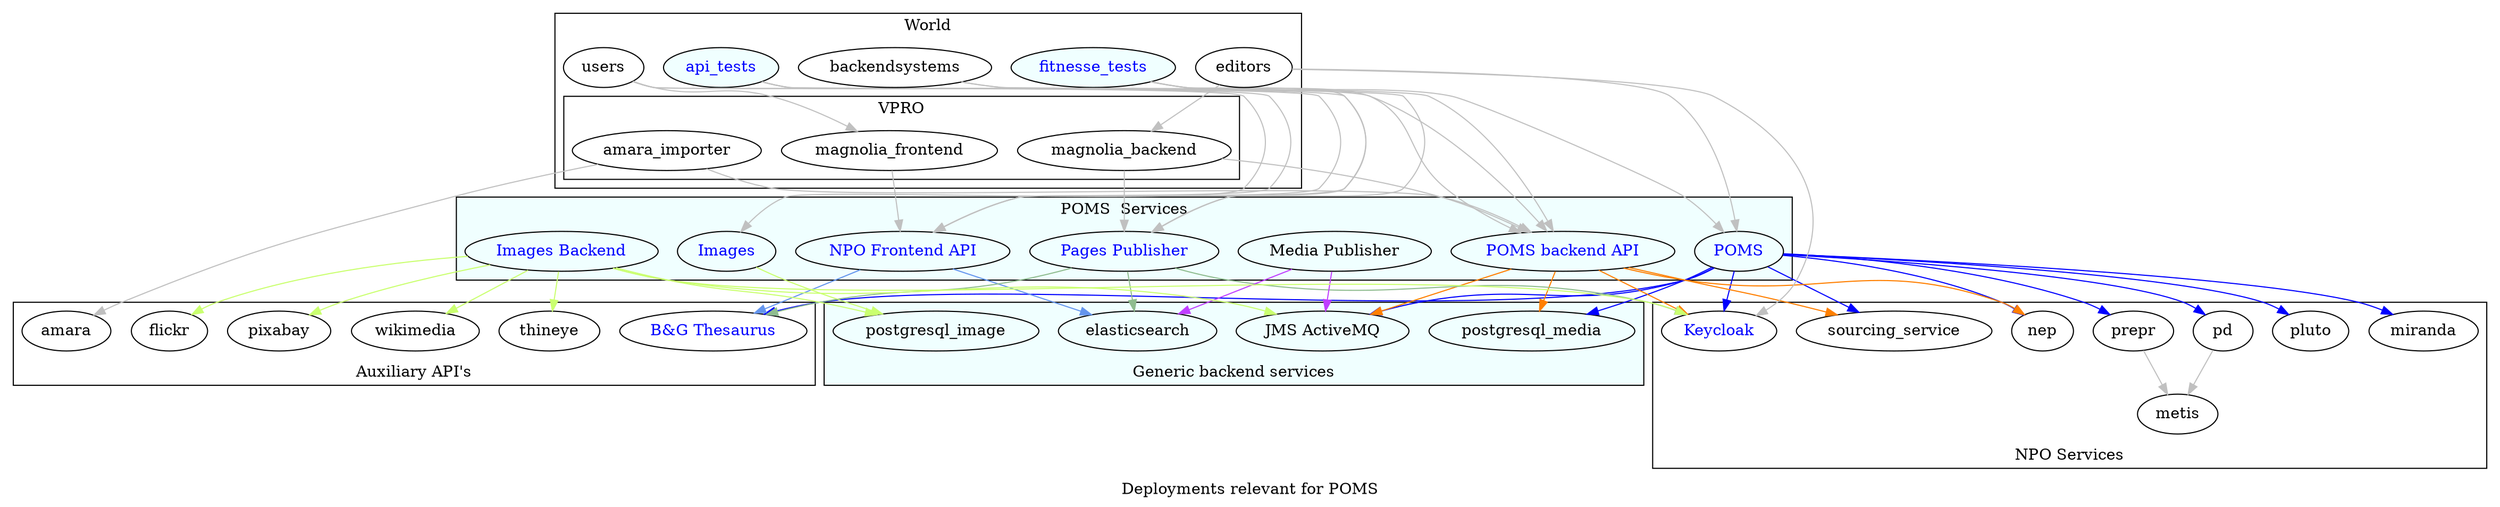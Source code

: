 digraph poms_universe {

    label="Deployments relevant for POMS"
    edge [
      color=gray
    ]

    poms [ label="POMS" href="https://poms.omroep.nl/" fontcolor=blue ]
    poms_backend [ label="POMS backend API" href="https://api.poms.omroep.nl/" fontcolor=blue ]
    api [ label = "NPO Frontend API" href="https://rs.poms.omroep.nl/" fontcolor=blue ]
    pages_publish [ label = "Pages Publisher"     href="https://publish.pages.omroep.nl/" fontcolor=blue ]
    media_publish [ label = "Media Publisher" ]
    images_frontend [ label = "Images" href="https://images.poms.omroep.nl" fontcolor=blue]
    images_backend [ label = "Images Backend" href="https://poms.omroep.nl/images/" fontcolor=blue ]
    gtaa [ label ="B&G Thesaurus"  href="http://gtaa.beeldengeluid.nl/" fontcolor=blue]
    thineye
    api_tests [
       fillcolor=azure
       style=filled
       href="https://git.vpro.nl/npo/test/api-tests/pipelines"
       fontcolor="blue"
    ]

    fitnesse_tests [
       fillcolor=azure
       style=filled
       href="https://jenkins.vpro.nl/view/POMS/job/POMS-Fitnesse-Tests/"
       fontcolor="blue"
    ]

    subgraph cluster_0  {
      label="Generic backend services"
      labelloc=b
      bgcolor=azure
      postgresql_media
      postgresql_image
      elasticsearch
      jms [ label = "JMS ActiveMQ" ]
    }


subgraph cluster_3  {
  label="World"
  users
  backendsystems
  editors
  api_tests
  fitnesse_tests
subgraph cluster_2  {
  label="VPRO"
  magnolia_frontend
  magnolia_backend
  amara_importer
}

}
subgraph cluster_4  {
  label="POMS  Services"
  bgcolor=azure
  poms
  poms_backend
  pages_publish
  media_publish
  api
  images_frontend
  images_backend
}

subgraph cluster_5  {
  label="NPO Services"
  labelloc=b
  metis
  pd
  prepr
  miranda
  pluto
  nep
  sourcing_service
  keycloak [ label = "Keycloak" href="https://ident.poms.omroep.nl/auth/" fontcolor=blue]
}

subgraph cluster_6 {
  label="Auxiliary API's"
  labelloc=b
  gtaa
  thineye
  wikimedia
  pixabay
  flickr
  amara
}

editors -> {
  magnolia_backend
  poms
  keycloak
}

users -> {
  magnolia_frontend
  api
  images_frontend
}

backendsystems -> {
  poms_backend
  pages_publish
}

poms -> {
  postgresql_media
  jms
  keycloak
  miranda
  prepr
  pd
  pluto
  nep
  sourcing_service
  gtaa
}[color=blue]

poms_backend -> {
  postgresql_media
  jms
  nep
  sourcing_service
  keycloak
}[color=darkorange1]

api -> {
  elasticsearch
  gtaa
}[color=cornflowerblue]

pages_publish-> {
  elasticsearch
  keycloak
  gtaa
}[color=darkseagreen]

media_publish -> {
  elasticsearch
  jms
}[color=darkorchid1]


images_frontend -> {
  postgresql_image
}[color=darkolivegreen1]

images_backend -> {
  postgresql_image
  jms
  keycloak
  thineye
  wikimedia
  pixabay
  flickr
}[color=darkolivegreen1]

magnolia_backend -> {
  poms_backend
  pages_publish
}

magnolia_frontend -> {
  api
}

prepr -> metis
pd -> metis


api_tests -> {
  poms_backend
  pages_publish
  api
}

fitnesse_tests -> {
  poms_backend
  poms
  api
}


amara_importer -> {
  poms_backend
  amara
}

}
